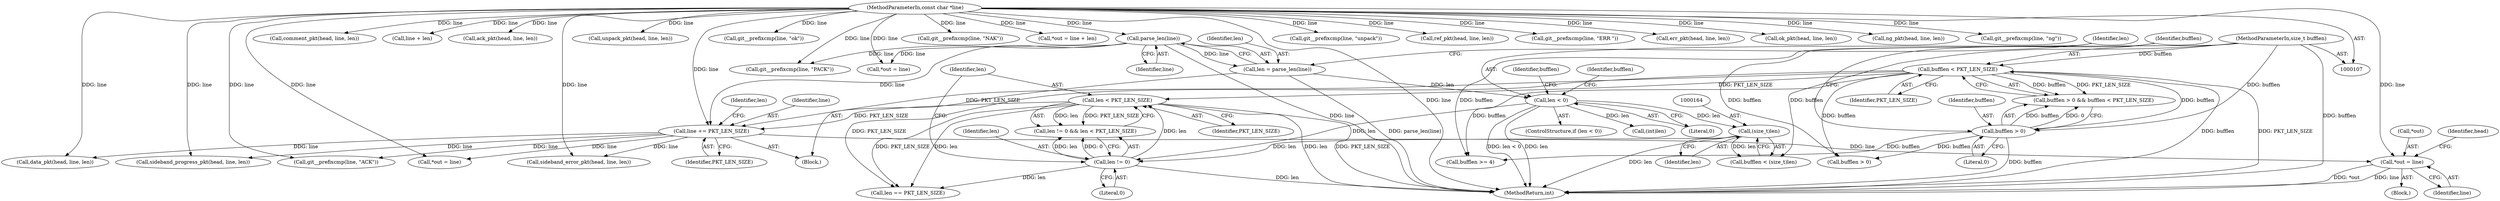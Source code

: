 digraph "0_libgit2_2fdef641fd0dd2828bd948234ae86de75221a11a@pointer" {
"1000201" [label="(Call,*out = line)"];
"1000178" [label="(Call,line += PKT_LEN_SIZE)"];
"1000120" [label="(Call,bufflen < PKT_LEN_SIZE)"];
"1000117" [label="(Call,bufflen > 0)"];
"1000111" [label="(MethodParameterIn,size_t bufflen)"];
"1000173" [label="(Call,len < PKT_LEN_SIZE)"];
"1000170" [label="(Call,len != 0)"];
"1000130" [label="(Call,len < 0)"];
"1000125" [label="(Call,len = parse_len(line))"];
"1000127" [label="(Call,parse_len(line))"];
"1000109" [label="(MethodParameterIn,const char *line)"];
"1000163" [label="(Call,(size_t)len)"];
"1000204" [label="(Identifier,line)"];
"1000173" [label="(Call,len < PKT_LEN_SIZE)"];
"1000190" [label="(Call,*out = line)"];
"1000116" [label="(Call,bufflen > 0 && bufflen < PKT_LEN_SIZE)"];
"1000161" [label="(Call,bufflen < (size_t)len)"];
"1000288" [label="(Call,comment_pkt(head, line, len))"];
"1000338" [label="(Call,line + len)"];
"1000254" [label="(Call,ack_pkt(head, line, len))"];
"1000137" [label="(Identifier,bufflen)"];
"1000128" [label="(Identifier,line)"];
"1000218" [label="(Call,data_pkt(head, line, len))"];
"1000200" [label="(Block,)"];
"1000118" [label="(Identifier,bufflen)"];
"1000324" [label="(Call,unpack_pkt(head, line, len))"];
"1000343" [label="(MethodReturn,int)"];
"1000295" [label="(Call,git__prefixcmp(line, \"ok\"))"];
"1000125" [label="(Call,len = parse_len(line))"];
"1000182" [label="(Call,len == PKT_LEN_SIZE)"];
"1000230" [label="(Call,sideband_progress_pkt(head, line, len))"];
"1000119" [label="(Literal,0)"];
"1000174" [label="(Identifier,len)"];
"1000159" [label="(Identifier,bufflen)"];
"1000120" [label="(Call,bufflen < PKT_LEN_SIZE)"];
"1000140" [label="(Call,git__prefixcmp(line, \"PACK\"))"];
"1000261" [label="(Call,git__prefixcmp(line, \"NAK\"))"];
"1000335" [label="(Call,*out = line + len)"];
"1000129" [label="(ControlStructure,if (len < 0))"];
"1000171" [label="(Identifier,len)"];
"1000145" [label="(Call,*out = line)"];
"1000127" [label="(Call,parse_len(line))"];
"1000183" [label="(Identifier,len)"];
"1000178" [label="(Call,line += PKT_LEN_SIZE)"];
"1000130" [label="(Call,len < 0)"];
"1000126" [label="(Identifier,len)"];
"1000201" [label="(Call,*out = line)"];
"1000117" [label="(Call,bufflen > 0)"];
"1000249" [label="(Call,git__prefixcmp(line, \"ACK\"))"];
"1000170" [label="(Call,len != 0)"];
"1000121" [label="(Identifier,bufflen)"];
"1000112" [label="(Block,)"];
"1000111" [label="(MethodParameterIn,size_t bufflen)"];
"1000169" [label="(Call,len != 0 && len < PKT_LEN_SIZE)"];
"1000242" [label="(Call,sideband_error_pkt(head, line, len))"];
"1000158" [label="(Call,bufflen > 0)"];
"1000175" [label="(Identifier,PKT_LEN_SIZE)"];
"1000319" [label="(Call,git__prefixcmp(line, \"unpack\"))"];
"1000331" [label="(Call,ref_pkt(head, line, len))"];
"1000180" [label="(Identifier,PKT_LEN_SIZE)"];
"1000163" [label="(Call,(size_t)len)"];
"1000153" [label="(Call,(int)len)"];
"1000271" [label="(Call,git__prefixcmp(line, \"ERR \"))"];
"1000276" [label="(Call,err_pkt(head, line, len))"];
"1000109" [label="(MethodParameterIn,const char *line)"];
"1000132" [label="(Literal,0)"];
"1000300" [label="(Call,ok_pkt(head, line, len))"];
"1000312" [label="(Call,ng_pkt(head, line, len))"];
"1000122" [label="(Identifier,PKT_LEN_SIZE)"];
"1000172" [label="(Literal,0)"];
"1000307" [label="(Call,git__prefixcmp(line, \"ng\"))"];
"1000179" [label="(Identifier,line)"];
"1000202" [label="(Call,*out)"];
"1000131" [label="(Identifier,len)"];
"1000207" [label="(Identifier,head)"];
"1000165" [label="(Identifier,len)"];
"1000136" [label="(Call,bufflen >= 4)"];
"1000201" -> "1000200"  [label="AST: "];
"1000201" -> "1000204"  [label="CFG: "];
"1000202" -> "1000201"  [label="AST: "];
"1000204" -> "1000201"  [label="AST: "];
"1000207" -> "1000201"  [label="CFG: "];
"1000201" -> "1000343"  [label="DDG: line"];
"1000201" -> "1000343"  [label="DDG: *out"];
"1000178" -> "1000201"  [label="DDG: line"];
"1000109" -> "1000201"  [label="DDG: line"];
"1000178" -> "1000112"  [label="AST: "];
"1000178" -> "1000180"  [label="CFG: "];
"1000179" -> "1000178"  [label="AST: "];
"1000180" -> "1000178"  [label="AST: "];
"1000183" -> "1000178"  [label="CFG: "];
"1000120" -> "1000178"  [label="DDG: PKT_LEN_SIZE"];
"1000173" -> "1000178"  [label="DDG: PKT_LEN_SIZE"];
"1000127" -> "1000178"  [label="DDG: line"];
"1000109" -> "1000178"  [label="DDG: line"];
"1000178" -> "1000190"  [label="DDG: line"];
"1000178" -> "1000218"  [label="DDG: line"];
"1000178" -> "1000230"  [label="DDG: line"];
"1000178" -> "1000242"  [label="DDG: line"];
"1000178" -> "1000249"  [label="DDG: line"];
"1000120" -> "1000116"  [label="AST: "];
"1000120" -> "1000122"  [label="CFG: "];
"1000121" -> "1000120"  [label="AST: "];
"1000122" -> "1000120"  [label="AST: "];
"1000116" -> "1000120"  [label="CFG: "];
"1000120" -> "1000343"  [label="DDG: bufflen"];
"1000120" -> "1000343"  [label="DDG: PKT_LEN_SIZE"];
"1000120" -> "1000116"  [label="DDG: bufflen"];
"1000120" -> "1000116"  [label="DDG: PKT_LEN_SIZE"];
"1000117" -> "1000120"  [label="DDG: bufflen"];
"1000111" -> "1000120"  [label="DDG: bufflen"];
"1000120" -> "1000136"  [label="DDG: bufflen"];
"1000120" -> "1000158"  [label="DDG: bufflen"];
"1000120" -> "1000173"  [label="DDG: PKT_LEN_SIZE"];
"1000120" -> "1000182"  [label="DDG: PKT_LEN_SIZE"];
"1000117" -> "1000116"  [label="AST: "];
"1000117" -> "1000119"  [label="CFG: "];
"1000118" -> "1000117"  [label="AST: "];
"1000119" -> "1000117"  [label="AST: "];
"1000121" -> "1000117"  [label="CFG: "];
"1000116" -> "1000117"  [label="CFG: "];
"1000117" -> "1000343"  [label="DDG: bufflen"];
"1000117" -> "1000116"  [label="DDG: bufflen"];
"1000117" -> "1000116"  [label="DDG: 0"];
"1000111" -> "1000117"  [label="DDG: bufflen"];
"1000117" -> "1000136"  [label="DDG: bufflen"];
"1000117" -> "1000158"  [label="DDG: bufflen"];
"1000111" -> "1000107"  [label="AST: "];
"1000111" -> "1000343"  [label="DDG: bufflen"];
"1000111" -> "1000136"  [label="DDG: bufflen"];
"1000111" -> "1000158"  [label="DDG: bufflen"];
"1000111" -> "1000161"  [label="DDG: bufflen"];
"1000173" -> "1000169"  [label="AST: "];
"1000173" -> "1000175"  [label="CFG: "];
"1000174" -> "1000173"  [label="AST: "];
"1000175" -> "1000173"  [label="AST: "];
"1000169" -> "1000173"  [label="CFG: "];
"1000173" -> "1000343"  [label="DDG: len"];
"1000173" -> "1000343"  [label="DDG: PKT_LEN_SIZE"];
"1000173" -> "1000169"  [label="DDG: len"];
"1000173" -> "1000169"  [label="DDG: PKT_LEN_SIZE"];
"1000170" -> "1000173"  [label="DDG: len"];
"1000173" -> "1000182"  [label="DDG: len"];
"1000173" -> "1000182"  [label="DDG: PKT_LEN_SIZE"];
"1000170" -> "1000169"  [label="AST: "];
"1000170" -> "1000172"  [label="CFG: "];
"1000171" -> "1000170"  [label="AST: "];
"1000172" -> "1000170"  [label="AST: "];
"1000174" -> "1000170"  [label="CFG: "];
"1000169" -> "1000170"  [label="CFG: "];
"1000170" -> "1000343"  [label="DDG: len"];
"1000170" -> "1000169"  [label="DDG: len"];
"1000170" -> "1000169"  [label="DDG: 0"];
"1000130" -> "1000170"  [label="DDG: len"];
"1000163" -> "1000170"  [label="DDG: len"];
"1000170" -> "1000182"  [label="DDG: len"];
"1000130" -> "1000129"  [label="AST: "];
"1000130" -> "1000132"  [label="CFG: "];
"1000131" -> "1000130"  [label="AST: "];
"1000132" -> "1000130"  [label="AST: "];
"1000137" -> "1000130"  [label="CFG: "];
"1000159" -> "1000130"  [label="CFG: "];
"1000130" -> "1000343"  [label="DDG: len < 0"];
"1000130" -> "1000343"  [label="DDG: len"];
"1000125" -> "1000130"  [label="DDG: len"];
"1000130" -> "1000153"  [label="DDG: len"];
"1000130" -> "1000163"  [label="DDG: len"];
"1000125" -> "1000112"  [label="AST: "];
"1000125" -> "1000127"  [label="CFG: "];
"1000126" -> "1000125"  [label="AST: "];
"1000127" -> "1000125"  [label="AST: "];
"1000131" -> "1000125"  [label="CFG: "];
"1000125" -> "1000343"  [label="DDG: parse_len(line)"];
"1000127" -> "1000125"  [label="DDG: line"];
"1000127" -> "1000128"  [label="CFG: "];
"1000128" -> "1000127"  [label="AST: "];
"1000127" -> "1000343"  [label="DDG: line"];
"1000109" -> "1000127"  [label="DDG: line"];
"1000127" -> "1000140"  [label="DDG: line"];
"1000127" -> "1000145"  [label="DDG: line"];
"1000109" -> "1000107"  [label="AST: "];
"1000109" -> "1000343"  [label="DDG: line"];
"1000109" -> "1000140"  [label="DDG: line"];
"1000109" -> "1000145"  [label="DDG: line"];
"1000109" -> "1000190"  [label="DDG: line"];
"1000109" -> "1000218"  [label="DDG: line"];
"1000109" -> "1000230"  [label="DDG: line"];
"1000109" -> "1000242"  [label="DDG: line"];
"1000109" -> "1000249"  [label="DDG: line"];
"1000109" -> "1000254"  [label="DDG: line"];
"1000109" -> "1000261"  [label="DDG: line"];
"1000109" -> "1000271"  [label="DDG: line"];
"1000109" -> "1000276"  [label="DDG: line"];
"1000109" -> "1000288"  [label="DDG: line"];
"1000109" -> "1000295"  [label="DDG: line"];
"1000109" -> "1000300"  [label="DDG: line"];
"1000109" -> "1000307"  [label="DDG: line"];
"1000109" -> "1000312"  [label="DDG: line"];
"1000109" -> "1000319"  [label="DDG: line"];
"1000109" -> "1000324"  [label="DDG: line"];
"1000109" -> "1000331"  [label="DDG: line"];
"1000109" -> "1000335"  [label="DDG: line"];
"1000109" -> "1000338"  [label="DDG: line"];
"1000163" -> "1000161"  [label="AST: "];
"1000163" -> "1000165"  [label="CFG: "];
"1000164" -> "1000163"  [label="AST: "];
"1000165" -> "1000163"  [label="AST: "];
"1000161" -> "1000163"  [label="CFG: "];
"1000163" -> "1000343"  [label="DDG: len"];
"1000163" -> "1000161"  [label="DDG: len"];
}
